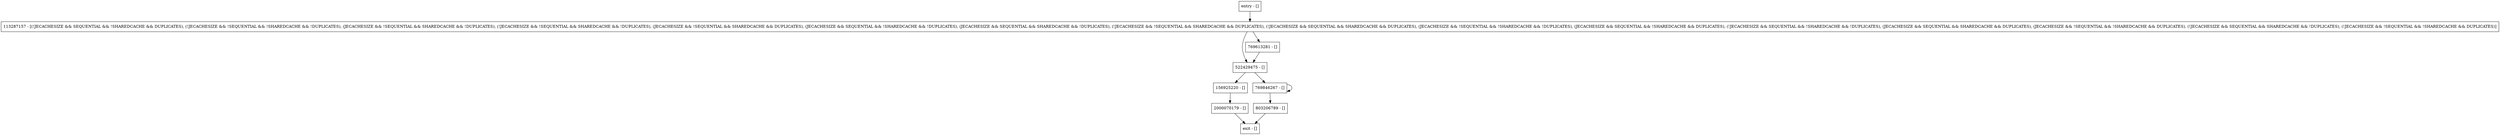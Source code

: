 digraph logMsg {
node [shape=record];
entry [label="entry - []"];
exit [label="exit - []"];
156925220 [label="156925220 - []"];
113287157 [label="113287157 - [(!JECACHESIZE && SEQUENTIAL && !SHAREDCACHE && DUPLICATES), (!JECACHESIZE && !SEQUENTIAL && !SHAREDCACHE && !DUPLICATES), (JECACHESIZE && !SEQUENTIAL && SHAREDCACHE && !DUPLICATES), (!JECACHESIZE && !SEQUENTIAL && SHAREDCACHE && !DUPLICATES), (JECACHESIZE && !SEQUENTIAL && SHAREDCACHE && DUPLICATES), (JECACHESIZE && SEQUENTIAL && !SHAREDCACHE && !DUPLICATES), (JECACHESIZE && SEQUENTIAL && SHAREDCACHE && !DUPLICATES), (!JECACHESIZE && !SEQUENTIAL && SHAREDCACHE && DUPLICATES), (!JECACHESIZE && SEQUENTIAL && SHAREDCACHE && DUPLICATES), (JECACHESIZE && !SEQUENTIAL && !SHAREDCACHE && !DUPLICATES), (JECACHESIZE && SEQUENTIAL && !SHAREDCACHE && DUPLICATES), (!JECACHESIZE && SEQUENTIAL && !SHAREDCACHE && !DUPLICATES), (JECACHESIZE && SEQUENTIAL && SHAREDCACHE && DUPLICATES), (JECACHESIZE && !SEQUENTIAL && !SHAREDCACHE && DUPLICATES), (!JECACHESIZE && SEQUENTIAL && SHAREDCACHE && !DUPLICATES), (!JECACHESIZE && !SEQUENTIAL && !SHAREDCACHE && DUPLICATES)]"];
803206789 [label="803206789 - []"];
522429475 [label="522429475 - []"];
769846267 [label="769846267 - []"];
769613281 [label="769613281 - []"];
2000070179 [label="2000070179 - []"];
entry;
exit;
entry -> 113287157;
156925220 -> 2000070179;
113287157 -> 522429475;
113287157 -> 769613281;
803206789 -> exit;
522429475 -> 156925220;
522429475 -> 769846267;
769846267 -> 803206789;
769846267 -> 769846267;
769613281 -> 522429475;
2000070179 -> exit;
}
